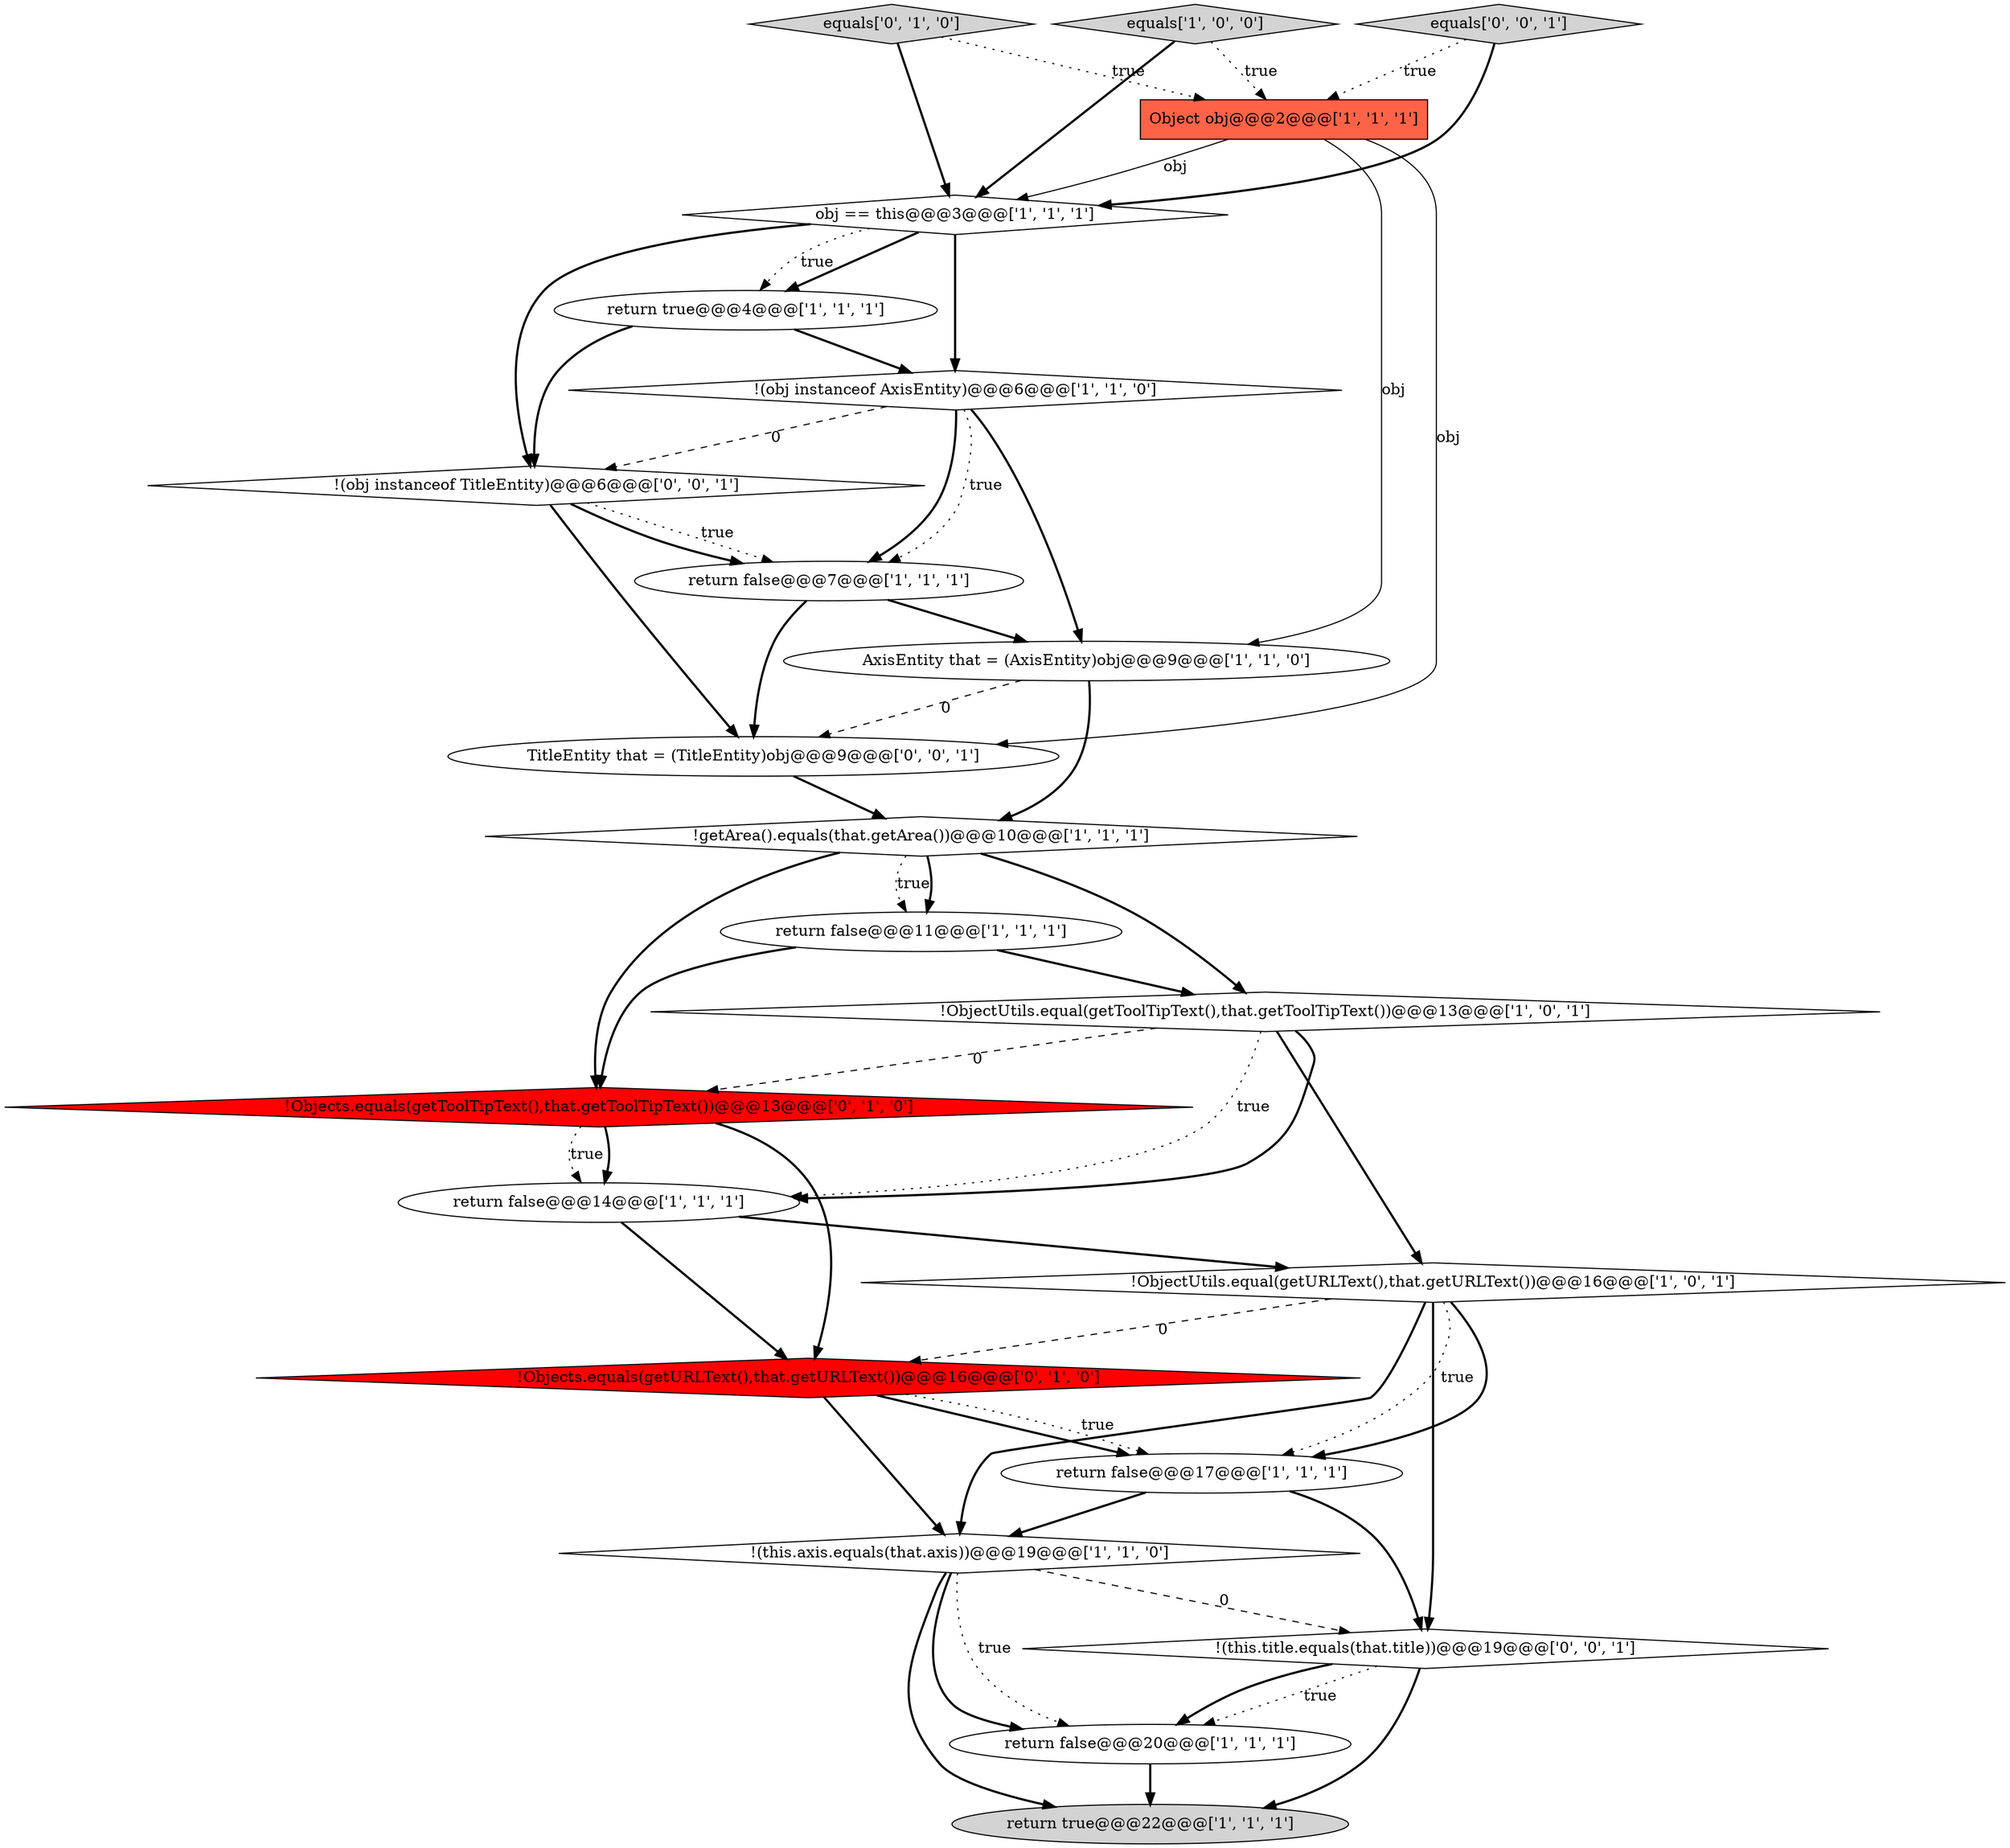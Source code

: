 digraph {
7 [style = filled, label = "return false@@@17@@@['1', '1', '1']", fillcolor = white, shape = ellipse image = "AAA0AAABBB1BBB"];
18 [style = filled, label = "equals['0', '1', '0']", fillcolor = lightgray, shape = diamond image = "AAA0AAABBB2BBB"];
6 [style = filled, label = "!(obj instanceof AxisEntity)@@@6@@@['1', '1', '0']", fillcolor = white, shape = diamond image = "AAA0AAABBB1BBB"];
8 [style = filled, label = "!ObjectUtils.equal(getURLText(),that.getURLText())@@@16@@@['1', '0', '1']", fillcolor = white, shape = diamond image = "AAA0AAABBB1BBB"];
10 [style = filled, label = "return false@@@14@@@['1', '1', '1']", fillcolor = white, shape = ellipse image = "AAA0AAABBB1BBB"];
12 [style = filled, label = "!getArea().equals(that.getArea())@@@10@@@['1', '1', '1']", fillcolor = white, shape = diamond image = "AAA0AAABBB1BBB"];
21 [style = filled, label = "!(obj instanceof TitleEntity)@@@6@@@['0', '0', '1']", fillcolor = white, shape = diamond image = "AAA0AAABBB3BBB"];
2 [style = filled, label = "return true@@@22@@@['1', '1', '1']", fillcolor = lightgray, shape = ellipse image = "AAA0AAABBB1BBB"];
15 [style = filled, label = "equals['1', '0', '0']", fillcolor = lightgray, shape = diamond image = "AAA0AAABBB1BBB"];
1 [style = filled, label = "!(this.axis.equals(that.axis))@@@19@@@['1', '1', '0']", fillcolor = white, shape = diamond image = "AAA0AAABBB1BBB"];
14 [style = filled, label = "return false@@@11@@@['1', '1', '1']", fillcolor = white, shape = ellipse image = "AAA0AAABBB1BBB"];
16 [style = filled, label = "!Objects.equals(getToolTipText(),that.getToolTipText())@@@13@@@['0', '1', '0']", fillcolor = red, shape = diamond image = "AAA1AAABBB2BBB"];
5 [style = filled, label = "!ObjectUtils.equal(getToolTipText(),that.getToolTipText())@@@13@@@['1', '0', '1']", fillcolor = white, shape = diamond image = "AAA0AAABBB1BBB"];
3 [style = filled, label = "obj == this@@@3@@@['1', '1', '1']", fillcolor = white, shape = diamond image = "AAA0AAABBB1BBB"];
13 [style = filled, label = "Object obj@@@2@@@['1', '1', '1']", fillcolor = tomato, shape = box image = "AAA0AAABBB1BBB"];
19 [style = filled, label = "equals['0', '0', '1']", fillcolor = lightgray, shape = diamond image = "AAA0AAABBB3BBB"];
22 [style = filled, label = "TitleEntity that = (TitleEntity)obj@@@9@@@['0', '0', '1']", fillcolor = white, shape = ellipse image = "AAA0AAABBB3BBB"];
9 [style = filled, label = "AxisEntity that = (AxisEntity)obj@@@9@@@['1', '1', '0']", fillcolor = white, shape = ellipse image = "AAA0AAABBB1BBB"];
0 [style = filled, label = "return true@@@4@@@['1', '1', '1']", fillcolor = white, shape = ellipse image = "AAA0AAABBB1BBB"];
17 [style = filled, label = "!Objects.equals(getURLText(),that.getURLText())@@@16@@@['0', '1', '0']", fillcolor = red, shape = diamond image = "AAA1AAABBB2BBB"];
20 [style = filled, label = "!(this.title.equals(that.title))@@@19@@@['0', '0', '1']", fillcolor = white, shape = diamond image = "AAA0AAABBB3BBB"];
11 [style = filled, label = "return false@@@7@@@['1', '1', '1']", fillcolor = white, shape = ellipse image = "AAA0AAABBB1BBB"];
4 [style = filled, label = "return false@@@20@@@['1', '1', '1']", fillcolor = white, shape = ellipse image = "AAA0AAABBB1BBB"];
14->16 [style = bold, label=""];
6->21 [style = dashed, label="0"];
5->10 [style = bold, label=""];
5->8 [style = bold, label=""];
18->3 [style = bold, label=""];
1->4 [style = bold, label=""];
7->1 [style = bold, label=""];
12->5 [style = bold, label=""];
17->1 [style = bold, label=""];
21->11 [style = dotted, label="true"];
0->6 [style = bold, label=""];
16->10 [style = bold, label=""];
5->10 [style = dotted, label="true"];
14->5 [style = bold, label=""];
8->7 [style = dotted, label="true"];
3->6 [style = bold, label=""];
9->22 [style = dashed, label="0"];
10->17 [style = bold, label=""];
13->22 [style = solid, label="obj"];
1->4 [style = dotted, label="true"];
19->13 [style = dotted, label="true"];
4->2 [style = bold, label=""];
12->16 [style = bold, label=""];
16->17 [style = bold, label=""];
0->21 [style = bold, label=""];
11->9 [style = bold, label=""];
15->3 [style = bold, label=""];
7->20 [style = bold, label=""];
16->10 [style = dotted, label="true"];
3->0 [style = bold, label=""];
8->7 [style = bold, label=""];
20->4 [style = bold, label=""];
15->13 [style = dotted, label="true"];
13->9 [style = solid, label="obj"];
20->2 [style = bold, label=""];
17->7 [style = bold, label=""];
5->16 [style = dashed, label="0"];
8->1 [style = bold, label=""];
1->20 [style = dashed, label="0"];
12->14 [style = dotted, label="true"];
8->20 [style = bold, label=""];
10->8 [style = bold, label=""];
21->11 [style = bold, label=""];
21->22 [style = bold, label=""];
20->4 [style = dotted, label="true"];
22->12 [style = bold, label=""];
6->11 [style = bold, label=""];
12->14 [style = bold, label=""];
3->0 [style = dotted, label="true"];
11->22 [style = bold, label=""];
8->17 [style = dashed, label="0"];
3->21 [style = bold, label=""];
17->7 [style = dotted, label="true"];
1->2 [style = bold, label=""];
9->12 [style = bold, label=""];
6->11 [style = dotted, label="true"];
6->9 [style = bold, label=""];
13->3 [style = solid, label="obj"];
19->3 [style = bold, label=""];
18->13 [style = dotted, label="true"];
}
